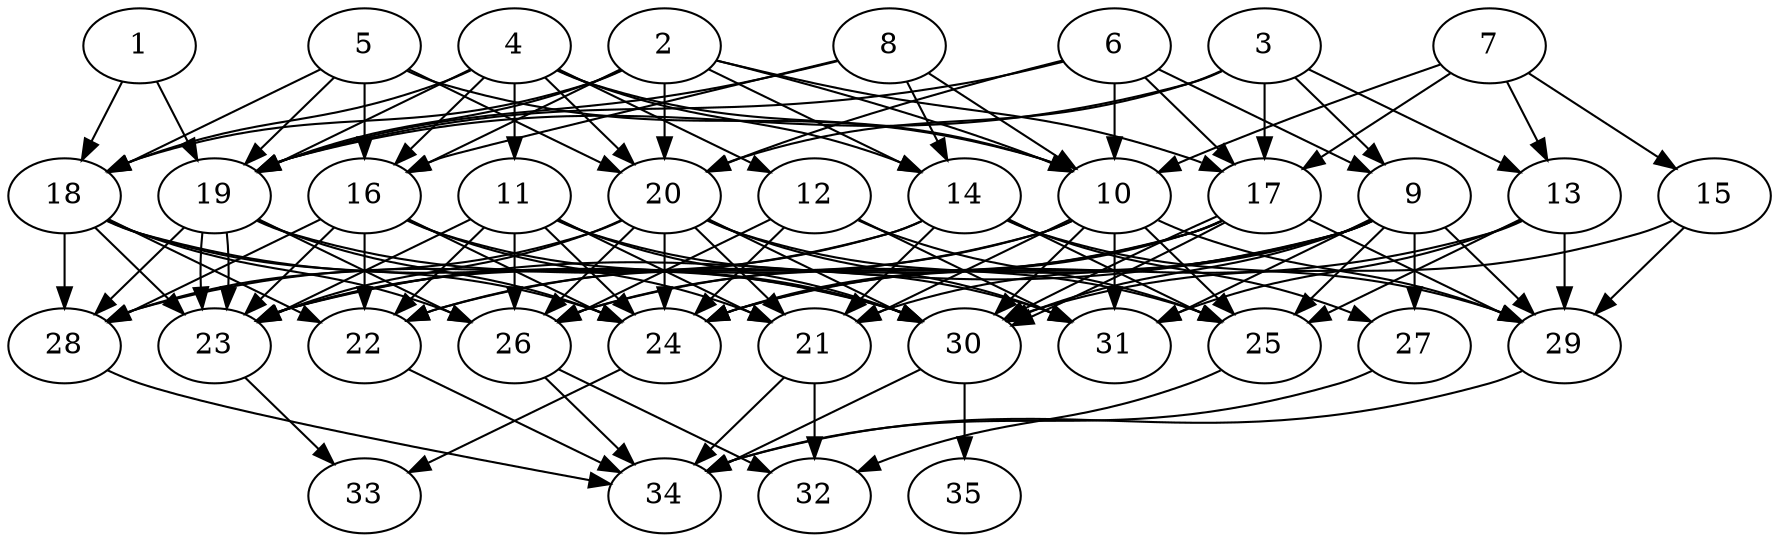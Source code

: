 // DAG automatically generated by daggen at Thu Oct  3 14:05:38 2019
// ./daggen --dot -n 35 --ccr 0.4 --fat 0.7 --regular 0.5 --density 0.9 --mindata 5242880 --maxdata 52428800 
digraph G {
  1 [size="82629120", alpha="0.13", expect_size="33051648"] 
  1 -> 18 [size ="33051648"]
  1 -> 19 [size ="33051648"]
  2 [size="102325760", alpha="0.20", expect_size="40930304"] 
  2 -> 10 [size ="40930304"]
  2 -> 14 [size ="40930304"]
  2 -> 16 [size ="40930304"]
  2 -> 17 [size ="40930304"]
  2 -> 18 [size ="40930304"]
  2 -> 19 [size ="40930304"]
  2 -> 20 [size ="40930304"]
  3 [size="58045440", alpha="0.16", expect_size="23218176"] 
  3 -> 9 [size ="23218176"]
  3 -> 13 [size ="23218176"]
  3 -> 17 [size ="23218176"]
  3 -> 19 [size ="23218176"]
  3 -> 20 [size ="23218176"]
  4 [size="31951360", alpha="0.15", expect_size="12780544"] 
  4 -> 10 [size ="12780544"]
  4 -> 11 [size ="12780544"]
  4 -> 12 [size ="12780544"]
  4 -> 14 [size ="12780544"]
  4 -> 16 [size ="12780544"]
  4 -> 18 [size ="12780544"]
  4 -> 19 [size ="12780544"]
  4 -> 20 [size ="12780544"]
  5 [size="90818560", alpha="0.09", expect_size="36327424"] 
  5 -> 10 [size ="36327424"]
  5 -> 16 [size ="36327424"]
  5 -> 18 [size ="36327424"]
  5 -> 19 [size ="36327424"]
  5 -> 20 [size ="36327424"]
  6 [size="97198080", alpha="0.17", expect_size="38879232"] 
  6 -> 9 [size ="38879232"]
  6 -> 10 [size ="38879232"]
  6 -> 17 [size ="38879232"]
  6 -> 19 [size ="38879232"]
  6 -> 20 [size ="38879232"]
  7 [size="110840320", alpha="0.10", expect_size="44336128"] 
  7 -> 10 [size ="44336128"]
  7 -> 13 [size ="44336128"]
  7 -> 15 [size ="44336128"]
  7 -> 17 [size ="44336128"]
  8 [size="49249280", alpha="0.17", expect_size="19699712"] 
  8 -> 10 [size ="19699712"]
  8 -> 14 [size ="19699712"]
  8 -> 16 [size ="19699712"]
  8 -> 19 [size ="19699712"]
  9 [size="62133760", alpha="0.19", expect_size="24853504"] 
  9 -> 21 [size ="24853504"]
  9 -> 23 [size ="24853504"]
  9 -> 24 [size ="24853504"]
  9 -> 25 [size ="24853504"]
  9 -> 26 [size ="24853504"]
  9 -> 27 [size ="24853504"]
  9 -> 29 [size ="24853504"]
  9 -> 30 [size ="24853504"]
  9 -> 31 [size ="24853504"]
  10 [size="87818240", alpha="0.08", expect_size="35127296"] 
  10 -> 21 [size ="35127296"]
  10 -> 22 [size ="35127296"]
  10 -> 23 [size ="35127296"]
  10 -> 25 [size ="35127296"]
  10 -> 29 [size ="35127296"]
  10 -> 30 [size ="35127296"]
  10 -> 31 [size ="35127296"]
  11 [size="75432960", alpha="0.08", expect_size="30173184"] 
  11 -> 21 [size ="30173184"]
  11 -> 22 [size ="30173184"]
  11 -> 23 [size ="30173184"]
  11 -> 24 [size ="30173184"]
  11 -> 26 [size ="30173184"]
  11 -> 30 [size ="30173184"]
  11 -> 31 [size ="30173184"]
  12 [size="34078720", alpha="0.06", expect_size="13631488"] 
  12 -> 24 [size ="13631488"]
  12 -> 25 [size ="13631488"]
  12 -> 26 [size ="13631488"]
  12 -> 31 [size ="13631488"]
  13 [size="33466880", alpha="0.09", expect_size="13386752"] 
  13 -> 24 [size ="13386752"]
  13 -> 25 [size ="13386752"]
  13 -> 29 [size ="13386752"]
  13 -> 31 [size ="13386752"]
  14 [size="125926400", alpha="0.16", expect_size="50370560"] 
  14 -> 21 [size ="50370560"]
  14 -> 23 [size ="50370560"]
  14 -> 25 [size ="50370560"]
  14 -> 27 [size ="50370560"]
  14 -> 28 [size ="50370560"]
  14 -> 29 [size ="50370560"]
  15 [size="96040960", alpha="0.06", expect_size="38416384"] 
  15 -> 29 [size ="38416384"]
  15 -> 30 [size ="38416384"]
  16 [size="31516160", alpha="0.12", expect_size="12606464"] 
  16 -> 21 [size ="12606464"]
  16 -> 22 [size ="12606464"]
  16 -> 23 [size ="12606464"]
  16 -> 24 [size ="12606464"]
  16 -> 28 [size ="12606464"]
  16 -> 30 [size ="12606464"]
  17 [size="15769600", alpha="0.09", expect_size="6307840"] 
  17 -> 22 [size ="6307840"]
  17 -> 24 [size ="6307840"]
  17 -> 26 [size ="6307840"]
  17 -> 29 [size ="6307840"]
  17 -> 30 [size ="6307840"]
  17 -> 30 [size ="6307840"]
  18 [size="75473920", alpha="0.04", expect_size="30189568"] 
  18 -> 22 [size ="30189568"]
  18 -> 23 [size ="30189568"]
  18 -> 24 [size ="30189568"]
  18 -> 26 [size ="30189568"]
  18 -> 28 [size ="30189568"]
  18 -> 30 [size ="30189568"]
  19 [size="56097280", alpha="0.17", expect_size="22438912"] 
  19 -> 23 [size ="22438912"]
  19 -> 23 [size ="22438912"]
  19 -> 24 [size ="22438912"]
  19 -> 26 [size ="22438912"]
  19 -> 28 [size ="22438912"]
  19 -> 30 [size ="22438912"]
  20 [size="50224640", alpha="0.20", expect_size="20089856"] 
  20 -> 21 [size ="20089856"]
  20 -> 23 [size ="20089856"]
  20 -> 24 [size ="20089856"]
  20 -> 25 [size ="20089856"]
  20 -> 26 [size ="20089856"]
  20 -> 28 [size ="20089856"]
  20 -> 30 [size ="20089856"]
  20 -> 31 [size ="20089856"]
  21 [size="96619520", alpha="0.14", expect_size="38647808"] 
  21 -> 32 [size ="38647808"]
  21 -> 34 [size ="38647808"]
  22 [size="23211520", alpha="0.04", expect_size="9284608"] 
  22 -> 34 [size ="9284608"]
  23 [size="60244480", alpha="0.02", expect_size="24097792"] 
  23 -> 33 [size ="24097792"]
  24 [size="116055040", alpha="0.03", expect_size="46422016"] 
  24 -> 33 [size ="46422016"]
  25 [size="90626560", alpha="0.17", expect_size="36250624"] 
  25 -> 32 [size ="36250624"]
  26 [size="127595520", alpha="0.05", expect_size="51038208"] 
  26 -> 32 [size ="51038208"]
  26 -> 34 [size ="51038208"]
  27 [size="82050560", alpha="0.10", expect_size="32820224"] 
  27 -> 34 [size ="32820224"]
  28 [size="17344000", alpha="0.01", expect_size="6937600"] 
  28 -> 34 [size ="6937600"]
  29 [size="40949760", alpha="0.20", expect_size="16379904"] 
  29 -> 34 [size ="16379904"]
  30 [size="20994560", alpha="0.12", expect_size="8397824"] 
  30 -> 34 [size ="8397824"]
  30 -> 35 [size ="8397824"]
  31 [size="18936320", alpha="0.14", expect_size="7574528"] 
  32 [size="104299520", alpha="0.00", expect_size="41719808"] 
  33 [size="130373120", alpha="0.10", expect_size="52149248"] 
  34 [size="24135680", alpha="0.18", expect_size="9654272"] 
  35 [size="40358400", alpha="0.01", expect_size="16143360"] 
}
